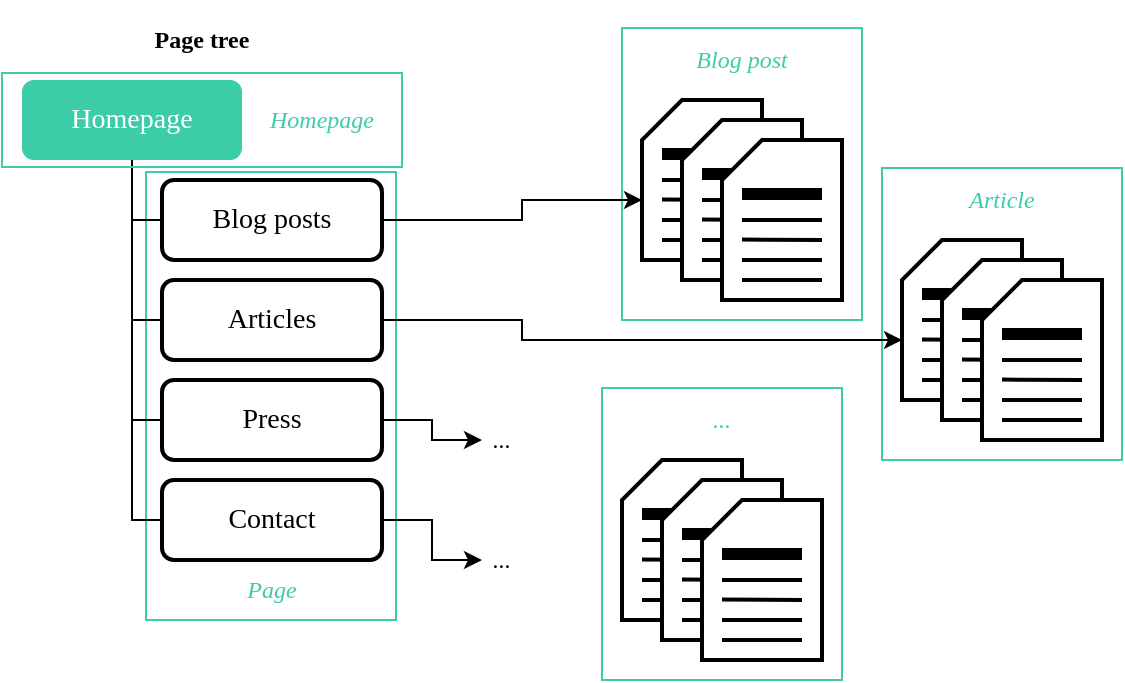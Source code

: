 <mxfile version="19.0.3" type="device"><diagram id="2VJUGr-SOvqhdHHfwVNG" name="Page-1"><mxGraphModel dx="1038" dy="649" grid="1" gridSize="10" guides="1" tooltips="1" connect="1" arrows="1" fold="1" page="1" pageScale="1" pageWidth="850" pageHeight="1100" math="0" shadow="0" extFonts="GT Walsheim^https://docs.kontent.ai/fonts/GT-Walsheim-Regular.woff"><root><mxCell id="0"/><mxCell id="1" parent="0"/><mxCell id="lgj1nc-UiX9Fw6fF2aE0-107" value="" style="rounded=0;whiteSpace=wrap;html=1;strokeWidth=1;fontFamily=Work Sans;fontColor=#F05A22;fillColor=none;strokeColor=#3DCCA8;" parent="1" vertex="1"><mxGeometry x="450" y="84" width="120" height="146" as="geometry"/></mxCell><mxCell id="lgj1nc-UiX9Fw6fF2aE0-109" value="" style="rounded=0;whiteSpace=wrap;html=1;strokeWidth=1;fontFamily=Work Sans;fontColor=#3DCCA8;fillColor=none;strokeColor=#3DCCA8;" parent="1" vertex="1"><mxGeometry x="310" y="194" width="120" height="146" as="geometry"/></mxCell><mxCell id="lgj1nc-UiX9Fw6fF2aE0-105" value="" style="rounded=0;whiteSpace=wrap;html=1;strokeWidth=1;fontFamily=Work Sans;fontColor=#3DCCA8;fillColor=none;strokeColor=#3DCCA8;" parent="1" vertex="1"><mxGeometry x="320" y="14" width="120" height="146" as="geometry"/></mxCell><mxCell id="lgj1nc-UiX9Fw6fF2aE0-102" value="" style="rounded=0;whiteSpace=wrap;html=1;strokeWidth=1;fontFamily=Work Sans;fontColor=#3DCCA8;fillColor=none;strokeColor=#3DCCA8;" parent="1" vertex="1"><mxGeometry x="82" y="86" width="125" height="224" as="geometry"/></mxCell><mxCell id="lgj1nc-UiX9Fw6fF2aE0-24" style="edgeStyle=orthogonalEdgeStyle;rounded=0;orthogonalLoop=1;jettySize=auto;html=1;entryX=0;entryY=0.5;entryDx=0;entryDy=0;endArrow=none;endFill=0;fontFamily=Work Sans;" parent="1" source="lgj1nc-UiX9Fw6fF2aE0-19" target="lgj1nc-UiX9Fw6fF2aE0-21" edge="1"><mxGeometry relative="1" as="geometry"><Array as="points"><mxPoint x="75" y="110"/></Array></mxGeometry></mxCell><mxCell id="lgj1nc-UiX9Fw6fF2aE0-25" style="edgeStyle=orthogonalEdgeStyle;rounded=0;orthogonalLoop=1;jettySize=auto;html=1;entryX=0;entryY=0.5;entryDx=0;entryDy=0;endArrow=none;endFill=0;fontFamily=Work Sans;" parent="1" source="lgj1nc-UiX9Fw6fF2aE0-19" target="lgj1nc-UiX9Fw6fF2aE0-20" edge="1"><mxGeometry relative="1" as="geometry"><Array as="points"><mxPoint x="75" y="160"/></Array></mxGeometry></mxCell><mxCell id="lgj1nc-UiX9Fw6fF2aE0-26" style="edgeStyle=orthogonalEdgeStyle;rounded=0;orthogonalLoop=1;jettySize=auto;html=1;entryX=0;entryY=0.5;entryDx=0;entryDy=0;endArrow=none;endFill=0;fontFamily=Work Sans;" parent="1" source="lgj1nc-UiX9Fw6fF2aE0-19" target="lgj1nc-UiX9Fw6fF2aE0-22" edge="1"><mxGeometry relative="1" as="geometry"><Array as="points"><mxPoint x="75" y="210"/></Array></mxGeometry></mxCell><mxCell id="lgj1nc-UiX9Fw6fF2aE0-27" style="edgeStyle=orthogonalEdgeStyle;rounded=0;orthogonalLoop=1;jettySize=auto;html=1;entryX=0;entryY=0.5;entryDx=0;entryDy=0;endArrow=none;endFill=0;fontFamily=Work Sans;" parent="1" source="lgj1nc-UiX9Fw6fF2aE0-19" target="lgj1nc-UiX9Fw6fF2aE0-23" edge="1"><mxGeometry relative="1" as="geometry"><Array as="points"><mxPoint x="75" y="260"/></Array></mxGeometry></mxCell><mxCell id="lgj1nc-UiX9Fw6fF2aE0-19" value="Homepage" style="rounded=1;whiteSpace=wrap;html=1;fillColor=#3DCCA8;strokeColor=none;fontStyle=0;perimeterSpacing=0;shadow=0;glass=0;comic=0;strokeWidth=2;fontFamily=Work Sans;fontSize=14;fontColor=#FFFFFF;" parent="1" vertex="1"><mxGeometry x="20" y="40" width="110" height="40" as="geometry"/></mxCell><mxCell id="lgj1nc-UiX9Fw6fF2aE0-112" style="edgeStyle=orthogonalEdgeStyle;rounded=0;orthogonalLoop=1;jettySize=auto;html=1;entryX=0;entryY=0;entryDx=0;entryDy=50;entryPerimeter=0;endArrow=classic;endFill=1;strokeWidth=1;fontFamily=Work Sans;fontColor=#F05A22;" parent="1" source="lgj1nc-UiX9Fw6fF2aE0-20" target="lgj1nc-UiX9Fw6fF2aE0-55" edge="1"><mxGeometry relative="1" as="geometry"><Array as="points"><mxPoint x="270" y="160"/><mxPoint x="270" y="170"/></Array></mxGeometry></mxCell><mxCell id="lgj1nc-UiX9Fw6fF2aE0-20" value="Articles" style="rounded=1;whiteSpace=wrap;html=1;fillColor=none;strokeColor=#000000;fontStyle=0;fontFamily=Work Sans;fontSize=14;strokeWidth=2;" parent="1" vertex="1"><mxGeometry x="90" y="140" width="110" height="40" as="geometry"/></mxCell><mxCell id="lgj1nc-UiX9Fw6fF2aE0-111" style="edgeStyle=orthogonalEdgeStyle;rounded=0;orthogonalLoop=1;jettySize=auto;html=1;endArrow=classic;endFill=1;strokeWidth=1;fontFamily=Work Sans;fontColor=#F05A22;entryX=0;entryY=0;entryDx=0;entryDy=50;entryPerimeter=0;" parent="1" source="lgj1nc-UiX9Fw6fF2aE0-21" target="lgj1nc-UiX9Fw6fF2aE0-28" edge="1"><mxGeometry relative="1" as="geometry"><mxPoint x="270" y="110" as="targetPoint"/><Array as="points"><mxPoint x="270" y="110"/><mxPoint x="270" y="100"/></Array></mxGeometry></mxCell><mxCell id="lgj1nc-UiX9Fw6fF2aE0-21" value="Blog posts" style="rounded=1;whiteSpace=wrap;html=1;fillColor=none;strokeColor=#000000;fontStyle=0;fontFamily=Work Sans;fontSize=14;strokeWidth=2;" parent="1" vertex="1"><mxGeometry x="90" y="90" width="110" height="40" as="geometry"/></mxCell><mxCell id="lgj1nc-UiX9Fw6fF2aE0-116" style="edgeStyle=orthogonalEdgeStyle;rounded=0;orthogonalLoop=1;jettySize=auto;html=1;entryX=0;entryY=0.5;entryDx=0;entryDy=0;endArrow=classic;endFill=1;strokeWidth=1;fontFamily=Work Sans;fontColor=#000000;" parent="1" source="lgj1nc-UiX9Fw6fF2aE0-22" target="lgj1nc-UiX9Fw6fF2aE0-114" edge="1"><mxGeometry relative="1" as="geometry"/></mxCell><mxCell id="lgj1nc-UiX9Fw6fF2aE0-22" value="Press" style="rounded=1;whiteSpace=wrap;html=1;fillColor=none;strokeColor=#000000;fontStyle=0;fontFamily=Work Sans;fontSize=14;strokeWidth=2;" parent="1" vertex="1"><mxGeometry x="90" y="190" width="110" height="40" as="geometry"/></mxCell><mxCell id="lgj1nc-UiX9Fw6fF2aE0-117" style="edgeStyle=orthogonalEdgeStyle;rounded=0;orthogonalLoop=1;jettySize=auto;html=1;entryX=0;entryY=0.5;entryDx=0;entryDy=0;endArrow=classic;endFill=1;strokeWidth=1;fontFamily=Work Sans;fontColor=#000000;" parent="1" source="lgj1nc-UiX9Fw6fF2aE0-23" target="lgj1nc-UiX9Fw6fF2aE0-115" edge="1"><mxGeometry relative="1" as="geometry"/></mxCell><mxCell id="lgj1nc-UiX9Fw6fF2aE0-23" value="Contact" style="rounded=1;whiteSpace=wrap;html=1;fillColor=none;strokeColor=#000000;fontStyle=0;fontFamily=Work Sans;fontSize=14;strokeWidth=2;" parent="1" vertex="1"><mxGeometry x="90" y="240" width="110" height="40" as="geometry"/></mxCell><mxCell id="lgj1nc-UiX9Fw6fF2aE0-39" value="" style="group;fontFamily=Work Sans;" parent="1" vertex="1" connectable="0"><mxGeometry x="330" y="50" width="80" height="90" as="geometry"/></mxCell><mxCell id="lgj1nc-UiX9Fw6fF2aE0-28" value="" style="verticalLabelPosition=bottom;verticalAlign=top;html=1;shape=card;whiteSpace=wrap;size=20;arcSize=12;strokeWidth=2;fontFamily=Work Sans;" parent="lgj1nc-UiX9Fw6fF2aE0-39" vertex="1"><mxGeometry width="60" height="80" as="geometry"/></mxCell><mxCell id="lgj1nc-UiX9Fw6fF2aE0-30" value="" style="endArrow=none;html=1;strokeWidth=6;exitX=0.25;exitY=0.2;exitDx=0;exitDy=0;exitPerimeter=0;fontFamily=Work Sans;" parent="lgj1nc-UiX9Fw6fF2aE0-39" edge="1"><mxGeometry width="50" height="50" relative="1" as="geometry"><mxPoint x="10" y="27" as="sourcePoint"/><mxPoint x="50" y="27" as="targetPoint"/></mxGeometry></mxCell><mxCell id="lgj1nc-UiX9Fw6fF2aE0-31" value="" style="endArrow=none;html=1;strokeWidth=2;exitX=0.25;exitY=0.2;exitDx=0;exitDy=0;exitPerimeter=0;fontFamily=Work Sans;" parent="lgj1nc-UiX9Fw6fF2aE0-39" edge="1"><mxGeometry width="50" height="50" relative="1" as="geometry"><mxPoint x="10" y="40" as="sourcePoint"/><mxPoint x="50" y="40" as="targetPoint"/></mxGeometry></mxCell><mxCell id="lgj1nc-UiX9Fw6fF2aE0-32" value="" style="endArrow=none;html=1;strokeWidth=2;exitX=0.25;exitY=0.2;exitDx=0;exitDy=0;exitPerimeter=0;fontFamily=Work Sans;" parent="lgj1nc-UiX9Fw6fF2aE0-39" edge="1"><mxGeometry width="50" height="50" relative="1" as="geometry"><mxPoint x="10" y="49.8" as="sourcePoint"/><mxPoint x="50" y="50" as="targetPoint"/></mxGeometry></mxCell><mxCell id="lgj1nc-UiX9Fw6fF2aE0-33" value="" style="endArrow=none;html=1;strokeWidth=2;exitX=0.25;exitY=0.2;exitDx=0;exitDy=0;exitPerimeter=0;fontFamily=Work Sans;" parent="lgj1nc-UiX9Fw6fF2aE0-39" edge="1"><mxGeometry width="50" height="50" relative="1" as="geometry"><mxPoint x="10" y="60" as="sourcePoint"/><mxPoint x="50" y="60" as="targetPoint"/></mxGeometry></mxCell><mxCell id="lgj1nc-UiX9Fw6fF2aE0-34" value="" style="endArrow=none;html=1;strokeWidth=2;exitX=0.25;exitY=0.2;exitDx=0;exitDy=0;exitPerimeter=0;fontFamily=Work Sans;" parent="lgj1nc-UiX9Fw6fF2aE0-39" edge="1"><mxGeometry width="50" height="50" relative="1" as="geometry"><mxPoint x="10" y="70" as="sourcePoint"/><mxPoint x="50" y="70" as="targetPoint"/></mxGeometry></mxCell><mxCell id="lgj1nc-UiX9Fw6fF2aE0-40" value="" style="group;fontFamily=Work Sans;" parent="lgj1nc-UiX9Fw6fF2aE0-39" vertex="1" connectable="0"><mxGeometry x="20" y="10" width="60" height="80" as="geometry"/></mxCell><mxCell id="lgj1nc-UiX9Fw6fF2aE0-41" value="" style="verticalLabelPosition=bottom;verticalAlign=top;html=1;shape=card;whiteSpace=wrap;size=20;arcSize=12;strokeWidth=2;fontFamily=Work Sans;" parent="lgj1nc-UiX9Fw6fF2aE0-40" vertex="1"><mxGeometry width="60" height="80" as="geometry"/></mxCell><mxCell id="lgj1nc-UiX9Fw6fF2aE0-42" value="" style="endArrow=none;html=1;strokeWidth=6;exitX=0.25;exitY=0.2;exitDx=0;exitDy=0;exitPerimeter=0;fontFamily=Work Sans;" parent="lgj1nc-UiX9Fw6fF2aE0-40" edge="1"><mxGeometry width="50" height="50" relative="1" as="geometry"><mxPoint x="10" y="27" as="sourcePoint"/><mxPoint x="50" y="27" as="targetPoint"/></mxGeometry></mxCell><mxCell id="lgj1nc-UiX9Fw6fF2aE0-43" value="" style="endArrow=none;html=1;strokeWidth=2;exitX=0.25;exitY=0.2;exitDx=0;exitDy=0;exitPerimeter=0;fontFamily=Work Sans;" parent="lgj1nc-UiX9Fw6fF2aE0-40" edge="1"><mxGeometry width="50" height="50" relative="1" as="geometry"><mxPoint x="10" y="40" as="sourcePoint"/><mxPoint x="50" y="40" as="targetPoint"/></mxGeometry></mxCell><mxCell id="lgj1nc-UiX9Fw6fF2aE0-44" value="" style="endArrow=none;html=1;strokeWidth=2;exitX=0.25;exitY=0.2;exitDx=0;exitDy=0;exitPerimeter=0;fontFamily=Work Sans;" parent="lgj1nc-UiX9Fw6fF2aE0-40" edge="1"><mxGeometry width="50" height="50" relative="1" as="geometry"><mxPoint x="10" y="49.8" as="sourcePoint"/><mxPoint x="50" y="50" as="targetPoint"/></mxGeometry></mxCell><mxCell id="lgj1nc-UiX9Fw6fF2aE0-45" value="" style="endArrow=none;html=1;strokeWidth=2;exitX=0.25;exitY=0.2;exitDx=0;exitDy=0;exitPerimeter=0;fontFamily=Work Sans;" parent="lgj1nc-UiX9Fw6fF2aE0-40" edge="1"><mxGeometry width="50" height="50" relative="1" as="geometry"><mxPoint x="10" y="60" as="sourcePoint"/><mxPoint x="50" y="60" as="targetPoint"/></mxGeometry></mxCell><mxCell id="lgj1nc-UiX9Fw6fF2aE0-46" value="" style="endArrow=none;html=1;strokeWidth=2;exitX=0.25;exitY=0.2;exitDx=0;exitDy=0;exitPerimeter=0;fontFamily=Work Sans;" parent="lgj1nc-UiX9Fw6fF2aE0-40" edge="1"><mxGeometry width="50" height="50" relative="1" as="geometry"><mxPoint x="10" y="70" as="sourcePoint"/><mxPoint x="50" y="70" as="targetPoint"/></mxGeometry></mxCell><mxCell id="lgj1nc-UiX9Fw6fF2aE0-47" value="" style="group;fontFamily=Work Sans;" parent="1" vertex="1" connectable="0"><mxGeometry x="370" y="70" width="60" height="80" as="geometry"/></mxCell><mxCell id="lgj1nc-UiX9Fw6fF2aE0-48" value="" style="verticalLabelPosition=bottom;verticalAlign=top;html=1;shape=card;whiteSpace=wrap;size=20;arcSize=12;strokeWidth=2;fontFamily=Work Sans;" parent="lgj1nc-UiX9Fw6fF2aE0-47" vertex="1"><mxGeometry width="60" height="80" as="geometry"/></mxCell><mxCell id="lgj1nc-UiX9Fw6fF2aE0-49" value="" style="endArrow=none;html=1;strokeWidth=6;exitX=0.25;exitY=0.2;exitDx=0;exitDy=0;exitPerimeter=0;fontFamily=Work Sans;" parent="lgj1nc-UiX9Fw6fF2aE0-47" edge="1"><mxGeometry width="50" height="50" relative="1" as="geometry"><mxPoint x="10" y="27" as="sourcePoint"/><mxPoint x="50" y="27" as="targetPoint"/></mxGeometry></mxCell><mxCell id="lgj1nc-UiX9Fw6fF2aE0-50" value="" style="endArrow=none;html=1;strokeWidth=2;exitX=0.25;exitY=0.2;exitDx=0;exitDy=0;exitPerimeter=0;fontFamily=Work Sans;" parent="lgj1nc-UiX9Fw6fF2aE0-47" edge="1"><mxGeometry width="50" height="50" relative="1" as="geometry"><mxPoint x="10" y="40" as="sourcePoint"/><mxPoint x="50" y="40" as="targetPoint"/></mxGeometry></mxCell><mxCell id="lgj1nc-UiX9Fw6fF2aE0-51" value="" style="endArrow=none;html=1;strokeWidth=2;exitX=0.25;exitY=0.2;exitDx=0;exitDy=0;exitPerimeter=0;fontFamily=Work Sans;" parent="lgj1nc-UiX9Fw6fF2aE0-47" edge="1"><mxGeometry width="50" height="50" relative="1" as="geometry"><mxPoint x="10" y="49.8" as="sourcePoint"/><mxPoint x="50" y="50" as="targetPoint"/></mxGeometry></mxCell><mxCell id="lgj1nc-UiX9Fw6fF2aE0-52" value="" style="endArrow=none;html=1;strokeWidth=2;exitX=0.25;exitY=0.2;exitDx=0;exitDy=0;exitPerimeter=0;fontFamily=Work Sans;" parent="lgj1nc-UiX9Fw6fF2aE0-47" edge="1"><mxGeometry width="50" height="50" relative="1" as="geometry"><mxPoint x="10" y="60" as="sourcePoint"/><mxPoint x="50" y="60" as="targetPoint"/></mxGeometry></mxCell><mxCell id="lgj1nc-UiX9Fw6fF2aE0-53" value="" style="endArrow=none;html=1;strokeWidth=2;exitX=0.25;exitY=0.2;exitDx=0;exitDy=0;exitPerimeter=0;fontFamily=Work Sans;" parent="lgj1nc-UiX9Fw6fF2aE0-47" edge="1"><mxGeometry width="50" height="50" relative="1" as="geometry"><mxPoint x="10" y="70" as="sourcePoint"/><mxPoint x="50" y="70" as="targetPoint"/></mxGeometry></mxCell><mxCell id="lgj1nc-UiX9Fw6fF2aE0-54" value="" style="group;fontFamily=Work Sans;" parent="1" vertex="1" connectable="0"><mxGeometry x="460" y="120" width="80" height="90" as="geometry"/></mxCell><mxCell id="lgj1nc-UiX9Fw6fF2aE0-55" value="" style="verticalLabelPosition=bottom;verticalAlign=top;html=1;shape=card;whiteSpace=wrap;size=20;arcSize=12;strokeWidth=2;fontFamily=Work Sans;" parent="lgj1nc-UiX9Fw6fF2aE0-54" vertex="1"><mxGeometry width="60" height="80" as="geometry"/></mxCell><mxCell id="lgj1nc-UiX9Fw6fF2aE0-56" value="" style="endArrow=none;html=1;strokeWidth=6;exitX=0.25;exitY=0.2;exitDx=0;exitDy=0;exitPerimeter=0;fontFamily=Work Sans;" parent="lgj1nc-UiX9Fw6fF2aE0-54" edge="1"><mxGeometry width="50" height="50" relative="1" as="geometry"><mxPoint x="10" y="27" as="sourcePoint"/><mxPoint x="50" y="27" as="targetPoint"/></mxGeometry></mxCell><mxCell id="lgj1nc-UiX9Fw6fF2aE0-57" value="" style="endArrow=none;html=1;strokeWidth=2;exitX=0.25;exitY=0.2;exitDx=0;exitDy=0;exitPerimeter=0;fontFamily=Work Sans;" parent="lgj1nc-UiX9Fw6fF2aE0-54" edge="1"><mxGeometry width="50" height="50" relative="1" as="geometry"><mxPoint x="10" y="40" as="sourcePoint"/><mxPoint x="50" y="40" as="targetPoint"/></mxGeometry></mxCell><mxCell id="lgj1nc-UiX9Fw6fF2aE0-58" value="" style="endArrow=none;html=1;strokeWidth=2;exitX=0.25;exitY=0.2;exitDx=0;exitDy=0;exitPerimeter=0;fontFamily=Work Sans;" parent="lgj1nc-UiX9Fw6fF2aE0-54" edge="1"><mxGeometry width="50" height="50" relative="1" as="geometry"><mxPoint x="10" y="49.8" as="sourcePoint"/><mxPoint x="50" y="50" as="targetPoint"/></mxGeometry></mxCell><mxCell id="lgj1nc-UiX9Fw6fF2aE0-59" value="" style="endArrow=none;html=1;strokeWidth=2;exitX=0.25;exitY=0.2;exitDx=0;exitDy=0;exitPerimeter=0;fontFamily=Work Sans;" parent="lgj1nc-UiX9Fw6fF2aE0-54" edge="1"><mxGeometry width="50" height="50" relative="1" as="geometry"><mxPoint x="10" y="60" as="sourcePoint"/><mxPoint x="50" y="60" as="targetPoint"/></mxGeometry></mxCell><mxCell id="lgj1nc-UiX9Fw6fF2aE0-60" value="" style="endArrow=none;html=1;strokeWidth=2;exitX=0.25;exitY=0.2;exitDx=0;exitDy=0;exitPerimeter=0;fontFamily=Work Sans;" parent="lgj1nc-UiX9Fw6fF2aE0-54" edge="1"><mxGeometry width="50" height="50" relative="1" as="geometry"><mxPoint x="10" y="70" as="sourcePoint"/><mxPoint x="50" y="70" as="targetPoint"/></mxGeometry></mxCell><mxCell id="lgj1nc-UiX9Fw6fF2aE0-61" value="" style="group;fontFamily=Work Sans;" parent="lgj1nc-UiX9Fw6fF2aE0-54" vertex="1" connectable="0"><mxGeometry x="20" y="10" width="60" height="80" as="geometry"/></mxCell><mxCell id="lgj1nc-UiX9Fw6fF2aE0-62" value="" style="verticalLabelPosition=bottom;verticalAlign=top;html=1;shape=card;whiteSpace=wrap;size=20;arcSize=12;strokeWidth=2;fontFamily=Work Sans;" parent="lgj1nc-UiX9Fw6fF2aE0-61" vertex="1"><mxGeometry width="60" height="80" as="geometry"/></mxCell><mxCell id="lgj1nc-UiX9Fw6fF2aE0-63" value="" style="endArrow=none;html=1;strokeWidth=6;exitX=0.25;exitY=0.2;exitDx=0;exitDy=0;exitPerimeter=0;fontFamily=Work Sans;" parent="lgj1nc-UiX9Fw6fF2aE0-61" edge="1"><mxGeometry width="50" height="50" relative="1" as="geometry"><mxPoint x="10" y="27" as="sourcePoint"/><mxPoint x="50" y="27" as="targetPoint"/></mxGeometry></mxCell><mxCell id="lgj1nc-UiX9Fw6fF2aE0-64" value="" style="endArrow=none;html=1;strokeWidth=2;exitX=0.25;exitY=0.2;exitDx=0;exitDy=0;exitPerimeter=0;fontFamily=Work Sans;" parent="lgj1nc-UiX9Fw6fF2aE0-61" edge="1"><mxGeometry width="50" height="50" relative="1" as="geometry"><mxPoint x="10" y="40" as="sourcePoint"/><mxPoint x="50" y="40" as="targetPoint"/></mxGeometry></mxCell><mxCell id="lgj1nc-UiX9Fw6fF2aE0-65" value="" style="endArrow=none;html=1;strokeWidth=2;exitX=0.25;exitY=0.2;exitDx=0;exitDy=0;exitPerimeter=0;fontFamily=Work Sans;" parent="lgj1nc-UiX9Fw6fF2aE0-61" edge="1"><mxGeometry width="50" height="50" relative="1" as="geometry"><mxPoint x="10" y="49.8" as="sourcePoint"/><mxPoint x="50" y="50" as="targetPoint"/></mxGeometry></mxCell><mxCell id="lgj1nc-UiX9Fw6fF2aE0-66" value="" style="endArrow=none;html=1;strokeWidth=2;exitX=0.25;exitY=0.2;exitDx=0;exitDy=0;exitPerimeter=0;fontFamily=Work Sans;" parent="lgj1nc-UiX9Fw6fF2aE0-61" edge="1"><mxGeometry width="50" height="50" relative="1" as="geometry"><mxPoint x="10" y="60" as="sourcePoint"/><mxPoint x="50" y="60" as="targetPoint"/></mxGeometry></mxCell><mxCell id="lgj1nc-UiX9Fw6fF2aE0-67" value="" style="endArrow=none;html=1;strokeWidth=2;exitX=0.25;exitY=0.2;exitDx=0;exitDy=0;exitPerimeter=0;fontFamily=Work Sans;" parent="lgj1nc-UiX9Fw6fF2aE0-61" edge="1"><mxGeometry width="50" height="50" relative="1" as="geometry"><mxPoint x="10" y="70" as="sourcePoint"/><mxPoint x="50" y="70" as="targetPoint"/></mxGeometry></mxCell><mxCell id="lgj1nc-UiX9Fw6fF2aE0-68" value="" style="group;fontFamily=Work Sans;" parent="1" vertex="1" connectable="0"><mxGeometry x="500" y="140" width="60" height="80" as="geometry"/></mxCell><mxCell id="lgj1nc-UiX9Fw6fF2aE0-69" value="" style="verticalLabelPosition=bottom;verticalAlign=top;html=1;shape=card;whiteSpace=wrap;size=20;arcSize=12;strokeWidth=2;fontFamily=Work Sans;" parent="lgj1nc-UiX9Fw6fF2aE0-68" vertex="1"><mxGeometry width="60" height="80" as="geometry"/></mxCell><mxCell id="lgj1nc-UiX9Fw6fF2aE0-70" value="" style="endArrow=none;html=1;strokeWidth=6;exitX=0.25;exitY=0.2;exitDx=0;exitDy=0;exitPerimeter=0;fontFamily=Work Sans;" parent="lgj1nc-UiX9Fw6fF2aE0-68" edge="1"><mxGeometry width="50" height="50" relative="1" as="geometry"><mxPoint x="10" y="27" as="sourcePoint"/><mxPoint x="50" y="27" as="targetPoint"/></mxGeometry></mxCell><mxCell id="lgj1nc-UiX9Fw6fF2aE0-71" value="" style="endArrow=none;html=1;strokeWidth=2;exitX=0.25;exitY=0.2;exitDx=0;exitDy=0;exitPerimeter=0;fontFamily=Work Sans;" parent="lgj1nc-UiX9Fw6fF2aE0-68" edge="1"><mxGeometry width="50" height="50" relative="1" as="geometry"><mxPoint x="10" y="40" as="sourcePoint"/><mxPoint x="50" y="40" as="targetPoint"/></mxGeometry></mxCell><mxCell id="lgj1nc-UiX9Fw6fF2aE0-72" value="" style="endArrow=none;html=1;strokeWidth=2;exitX=0.25;exitY=0.2;exitDx=0;exitDy=0;exitPerimeter=0;fontFamily=Work Sans;" parent="lgj1nc-UiX9Fw6fF2aE0-68" edge="1"><mxGeometry width="50" height="50" relative="1" as="geometry"><mxPoint x="10" y="49.8" as="sourcePoint"/><mxPoint x="50" y="50" as="targetPoint"/></mxGeometry></mxCell><mxCell id="lgj1nc-UiX9Fw6fF2aE0-73" value="" style="endArrow=none;html=1;strokeWidth=2;exitX=0.25;exitY=0.2;exitDx=0;exitDy=0;exitPerimeter=0;fontFamily=Work Sans;" parent="lgj1nc-UiX9Fw6fF2aE0-68" edge="1"><mxGeometry width="50" height="50" relative="1" as="geometry"><mxPoint x="10" y="60" as="sourcePoint"/><mxPoint x="50" y="60" as="targetPoint"/></mxGeometry></mxCell><mxCell id="lgj1nc-UiX9Fw6fF2aE0-74" value="" style="endArrow=none;html=1;strokeWidth=2;exitX=0.25;exitY=0.2;exitDx=0;exitDy=0;exitPerimeter=0;fontFamily=Work Sans;" parent="lgj1nc-UiX9Fw6fF2aE0-68" edge="1"><mxGeometry width="50" height="50" relative="1" as="geometry"><mxPoint x="10" y="70" as="sourcePoint"/><mxPoint x="50" y="70" as="targetPoint"/></mxGeometry></mxCell><mxCell id="lgj1nc-UiX9Fw6fF2aE0-75" value="" style="group;fontFamily=Work Sans;" parent="1" vertex="1" connectable="0"><mxGeometry x="320" y="230" width="80" height="90" as="geometry"/></mxCell><mxCell id="lgj1nc-UiX9Fw6fF2aE0-76" value="" style="verticalLabelPosition=bottom;verticalAlign=top;html=1;shape=card;whiteSpace=wrap;size=20;arcSize=12;strokeWidth=2;fontFamily=Work Sans;" parent="lgj1nc-UiX9Fw6fF2aE0-75" vertex="1"><mxGeometry width="60" height="80" as="geometry"/></mxCell><mxCell id="lgj1nc-UiX9Fw6fF2aE0-77" value="" style="endArrow=none;html=1;strokeWidth=6;exitX=0.25;exitY=0.2;exitDx=0;exitDy=0;exitPerimeter=0;fontFamily=Work Sans;" parent="lgj1nc-UiX9Fw6fF2aE0-75" edge="1"><mxGeometry width="50" height="50" relative="1" as="geometry"><mxPoint x="10" y="27" as="sourcePoint"/><mxPoint x="50" y="27" as="targetPoint"/></mxGeometry></mxCell><mxCell id="lgj1nc-UiX9Fw6fF2aE0-78" value="" style="endArrow=none;html=1;strokeWidth=2;exitX=0.25;exitY=0.2;exitDx=0;exitDy=0;exitPerimeter=0;fontFamily=Work Sans;" parent="lgj1nc-UiX9Fw6fF2aE0-75" edge="1"><mxGeometry width="50" height="50" relative="1" as="geometry"><mxPoint x="10" y="40" as="sourcePoint"/><mxPoint x="50" y="40" as="targetPoint"/></mxGeometry></mxCell><mxCell id="lgj1nc-UiX9Fw6fF2aE0-79" value="" style="endArrow=none;html=1;strokeWidth=2;exitX=0.25;exitY=0.2;exitDx=0;exitDy=0;exitPerimeter=0;fontFamily=Work Sans;" parent="lgj1nc-UiX9Fw6fF2aE0-75" edge="1"><mxGeometry width="50" height="50" relative="1" as="geometry"><mxPoint x="10" y="49.8" as="sourcePoint"/><mxPoint x="50" y="50" as="targetPoint"/></mxGeometry></mxCell><mxCell id="lgj1nc-UiX9Fw6fF2aE0-80" value="" style="endArrow=none;html=1;strokeWidth=2;exitX=0.25;exitY=0.2;exitDx=0;exitDy=0;exitPerimeter=0;fontFamily=Work Sans;" parent="lgj1nc-UiX9Fw6fF2aE0-75" edge="1"><mxGeometry width="50" height="50" relative="1" as="geometry"><mxPoint x="10" y="60" as="sourcePoint"/><mxPoint x="50" y="60" as="targetPoint"/></mxGeometry></mxCell><mxCell id="lgj1nc-UiX9Fw6fF2aE0-81" value="" style="endArrow=none;html=1;strokeWidth=2;exitX=0.25;exitY=0.2;exitDx=0;exitDy=0;exitPerimeter=0;fontFamily=Work Sans;" parent="lgj1nc-UiX9Fw6fF2aE0-75" edge="1"><mxGeometry width="50" height="50" relative="1" as="geometry"><mxPoint x="10" y="70" as="sourcePoint"/><mxPoint x="50" y="70" as="targetPoint"/></mxGeometry></mxCell><mxCell id="lgj1nc-UiX9Fw6fF2aE0-82" value="" style="group;fontFamily=Work Sans;" parent="lgj1nc-UiX9Fw6fF2aE0-75" vertex="1" connectable="0"><mxGeometry x="20" y="10" width="60" height="80" as="geometry"/></mxCell><mxCell id="lgj1nc-UiX9Fw6fF2aE0-83" value="" style="verticalLabelPosition=bottom;verticalAlign=top;html=1;shape=card;whiteSpace=wrap;size=20;arcSize=12;strokeWidth=2;fontFamily=Work Sans;" parent="lgj1nc-UiX9Fw6fF2aE0-82" vertex="1"><mxGeometry width="60" height="80" as="geometry"/></mxCell><mxCell id="lgj1nc-UiX9Fw6fF2aE0-84" value="" style="endArrow=none;html=1;strokeWidth=6;exitX=0.25;exitY=0.2;exitDx=0;exitDy=0;exitPerimeter=0;fontFamily=Work Sans;" parent="lgj1nc-UiX9Fw6fF2aE0-82" edge="1"><mxGeometry width="50" height="50" relative="1" as="geometry"><mxPoint x="10" y="27" as="sourcePoint"/><mxPoint x="50" y="27" as="targetPoint"/></mxGeometry></mxCell><mxCell id="lgj1nc-UiX9Fw6fF2aE0-85" value="" style="endArrow=none;html=1;strokeWidth=2;exitX=0.25;exitY=0.2;exitDx=0;exitDy=0;exitPerimeter=0;fontFamily=Work Sans;" parent="lgj1nc-UiX9Fw6fF2aE0-82" edge="1"><mxGeometry width="50" height="50" relative="1" as="geometry"><mxPoint x="10" y="40" as="sourcePoint"/><mxPoint x="50" y="40" as="targetPoint"/></mxGeometry></mxCell><mxCell id="lgj1nc-UiX9Fw6fF2aE0-86" value="" style="endArrow=none;html=1;strokeWidth=2;exitX=0.25;exitY=0.2;exitDx=0;exitDy=0;exitPerimeter=0;fontFamily=Work Sans;" parent="lgj1nc-UiX9Fw6fF2aE0-82" edge="1"><mxGeometry width="50" height="50" relative="1" as="geometry"><mxPoint x="10" y="49.8" as="sourcePoint"/><mxPoint x="50" y="50" as="targetPoint"/></mxGeometry></mxCell><mxCell id="lgj1nc-UiX9Fw6fF2aE0-87" value="" style="endArrow=none;html=1;strokeWidth=2;exitX=0.25;exitY=0.2;exitDx=0;exitDy=0;exitPerimeter=0;fontFamily=Work Sans;" parent="lgj1nc-UiX9Fw6fF2aE0-82" edge="1"><mxGeometry width="50" height="50" relative="1" as="geometry"><mxPoint x="10" y="60" as="sourcePoint"/><mxPoint x="50" y="60" as="targetPoint"/></mxGeometry></mxCell><mxCell id="lgj1nc-UiX9Fw6fF2aE0-88" value="" style="endArrow=none;html=1;strokeWidth=2;exitX=0.25;exitY=0.2;exitDx=0;exitDy=0;exitPerimeter=0;fontFamily=Work Sans;" parent="lgj1nc-UiX9Fw6fF2aE0-82" edge="1"><mxGeometry width="50" height="50" relative="1" as="geometry"><mxPoint x="10" y="70" as="sourcePoint"/><mxPoint x="50" y="70" as="targetPoint"/></mxGeometry></mxCell><mxCell id="lgj1nc-UiX9Fw6fF2aE0-89" value="" style="group;fontFamily=Work Sans;" parent="1" vertex="1" connectable="0"><mxGeometry x="360" y="250" width="60" height="80" as="geometry"/></mxCell><mxCell id="lgj1nc-UiX9Fw6fF2aE0-90" value="" style="verticalLabelPosition=bottom;verticalAlign=top;html=1;shape=card;whiteSpace=wrap;size=20;arcSize=12;strokeWidth=2;fontFamily=Work Sans;" parent="lgj1nc-UiX9Fw6fF2aE0-89" vertex="1"><mxGeometry width="60" height="80" as="geometry"/></mxCell><mxCell id="lgj1nc-UiX9Fw6fF2aE0-91" value="" style="endArrow=none;html=1;strokeWidth=6;exitX=0.25;exitY=0.2;exitDx=0;exitDy=0;exitPerimeter=0;fontFamily=Work Sans;" parent="lgj1nc-UiX9Fw6fF2aE0-89" edge="1"><mxGeometry width="50" height="50" relative="1" as="geometry"><mxPoint x="10" y="27" as="sourcePoint"/><mxPoint x="50" y="27" as="targetPoint"/></mxGeometry></mxCell><mxCell id="lgj1nc-UiX9Fw6fF2aE0-92" value="" style="endArrow=none;html=1;strokeWidth=2;exitX=0.25;exitY=0.2;exitDx=0;exitDy=0;exitPerimeter=0;fontFamily=Work Sans;" parent="lgj1nc-UiX9Fw6fF2aE0-89" edge="1"><mxGeometry width="50" height="50" relative="1" as="geometry"><mxPoint x="10" y="40" as="sourcePoint"/><mxPoint x="50" y="40" as="targetPoint"/></mxGeometry></mxCell><mxCell id="lgj1nc-UiX9Fw6fF2aE0-93" value="" style="endArrow=none;html=1;strokeWidth=2;exitX=0.25;exitY=0.2;exitDx=0;exitDy=0;exitPerimeter=0;fontFamily=Work Sans;" parent="lgj1nc-UiX9Fw6fF2aE0-89" edge="1"><mxGeometry width="50" height="50" relative="1" as="geometry"><mxPoint x="10" y="49.8" as="sourcePoint"/><mxPoint x="50" y="50" as="targetPoint"/></mxGeometry></mxCell><mxCell id="lgj1nc-UiX9Fw6fF2aE0-94" value="" style="endArrow=none;html=1;strokeWidth=2;exitX=0.25;exitY=0.2;exitDx=0;exitDy=0;exitPerimeter=0;fontFamily=Work Sans;" parent="lgj1nc-UiX9Fw6fF2aE0-89" edge="1"><mxGeometry width="50" height="50" relative="1" as="geometry"><mxPoint x="10" y="60" as="sourcePoint"/><mxPoint x="50" y="60" as="targetPoint"/></mxGeometry></mxCell><mxCell id="lgj1nc-UiX9Fw6fF2aE0-95" value="" style="endArrow=none;html=1;strokeWidth=2;exitX=0.25;exitY=0.2;exitDx=0;exitDy=0;exitPerimeter=0;fontFamily=Work Sans;" parent="lgj1nc-UiX9Fw6fF2aE0-89" edge="1"><mxGeometry width="50" height="50" relative="1" as="geometry"><mxPoint x="10" y="70" as="sourcePoint"/><mxPoint x="50" y="70" as="targetPoint"/></mxGeometry></mxCell><mxCell id="lgj1nc-UiX9Fw6fF2aE0-96" value="Page tree" style="text;html=1;strokeColor=none;fillColor=none;align=center;verticalAlign=middle;whiteSpace=wrap;rounded=0;fontFamily=Work Sans;fontStyle=1" parent="1" vertex="1"><mxGeometry x="30" width="160" height="40" as="geometry"/></mxCell><mxCell id="lgj1nc-UiX9Fw6fF2aE0-99" value="Homepage" style="text;html=1;strokeColor=none;fillColor=none;align=center;verticalAlign=middle;whiteSpace=wrap;rounded=0;fontFamily=Work Sans;fontStyle=2;fontColor=#3DCCA8;" parent="1" vertex="1"><mxGeometry x="90" y="40" width="160" height="40" as="geometry"/></mxCell><mxCell id="lgj1nc-UiX9Fw6fF2aE0-100" value="Page" style="text;html=1;strokeColor=none;fillColor=none;align=center;verticalAlign=middle;whiteSpace=wrap;rounded=0;fontFamily=Work Sans;fontStyle=2;fontColor=#3DCCA8;" parent="1" vertex="1"><mxGeometry x="65" y="275" width="160" height="40" as="geometry"/></mxCell><mxCell id="lgj1nc-UiX9Fw6fF2aE0-101" value="" style="rounded=0;whiteSpace=wrap;html=1;strokeWidth=1;fontFamily=Work Sans;fontColor=#F05A22;fillColor=none;strokeColor=#3DCCA8;" parent="1" vertex="1"><mxGeometry x="10" y="36.5" width="200" height="47" as="geometry"/></mxCell><mxCell id="lgj1nc-UiX9Fw6fF2aE0-106" value="Blog post" style="text;html=1;strokeColor=none;fillColor=none;align=center;verticalAlign=middle;whiteSpace=wrap;rounded=0;fontFamily=Work Sans;fontStyle=2;fontColor=#3DCCA8;" parent="1" vertex="1"><mxGeometry x="320" y="10" width="120" height="40" as="geometry"/></mxCell><mxCell id="lgj1nc-UiX9Fw6fF2aE0-108" value="Article" style="text;html=1;strokeColor=none;fillColor=none;align=center;verticalAlign=middle;whiteSpace=wrap;rounded=0;fontFamily=Work Sans;fontStyle=2;fontColor=#3DCCA8;" parent="1" vertex="1"><mxGeometry x="450" y="80" width="120" height="40" as="geometry"/></mxCell><mxCell id="lgj1nc-UiX9Fw6fF2aE0-110" value="..." style="text;html=1;strokeColor=none;fillColor=none;align=center;verticalAlign=middle;whiteSpace=wrap;rounded=0;fontFamily=Work Sans;fontStyle=2;fontColor=#3DCCA8;" parent="1" vertex="1"><mxGeometry x="310" y="190" width="120" height="40" as="geometry"/></mxCell><mxCell id="lgj1nc-UiX9Fw6fF2aE0-114" value="..." style="text;html=1;strokeColor=none;fillColor=none;align=center;verticalAlign=middle;whiteSpace=wrap;rounded=0;fontFamily=Work Sans;fontStyle=2;" parent="1" vertex="1"><mxGeometry x="250" y="200" width="20" height="40" as="geometry"/></mxCell><mxCell id="lgj1nc-UiX9Fw6fF2aE0-115" value="..." style="text;html=1;strokeColor=none;fillColor=none;align=center;verticalAlign=middle;whiteSpace=wrap;rounded=0;fontFamily=Work Sans;fontStyle=2;" parent="1" vertex="1"><mxGeometry x="250" y="260" width="20" height="40" as="geometry"/></mxCell></root></mxGraphModel></diagram></mxfile>